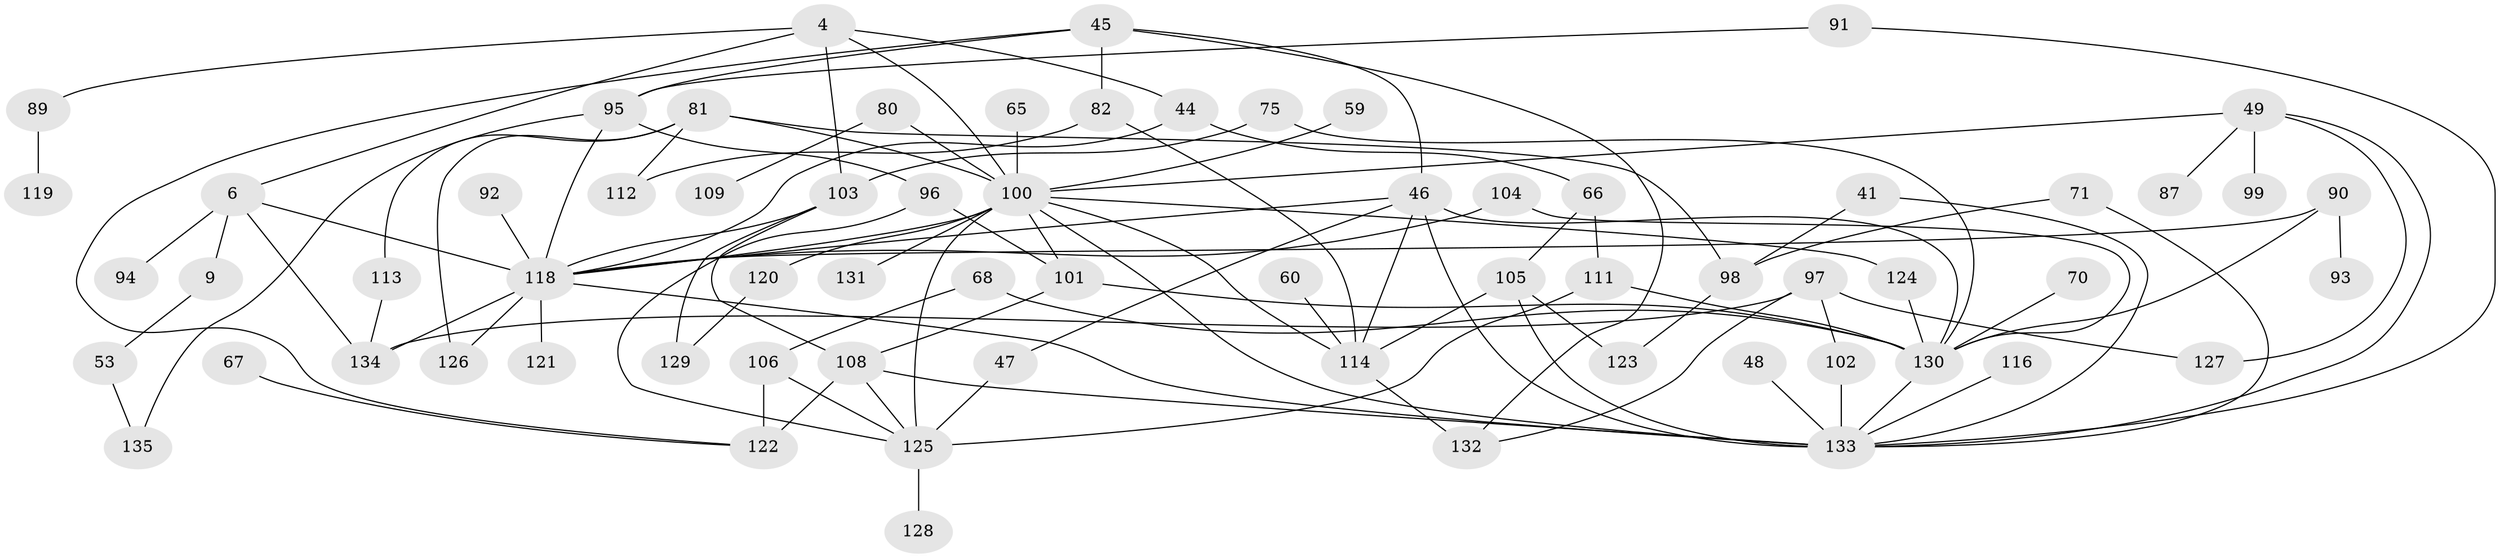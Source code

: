 // original degree distribution, {8: 0.014814814814814815, 4: 0.14074074074074075, 7: 0.022222222222222223, 3: 0.25925925925925924, 6: 0.037037037037037035, 2: 0.3037037037037037, 5: 0.07407407407407407, 1: 0.14814814814814814}
// Generated by graph-tools (version 1.1) at 2025/41/03/09/25 04:41:52]
// undirected, 67 vertices, 108 edges
graph export_dot {
graph [start="1"]
  node [color=gray90,style=filled];
  4;
  6;
  9;
  41;
  44;
  45;
  46 [super="+18"];
  47;
  48;
  49 [super="+33+42"];
  53;
  59;
  60;
  65;
  66;
  67;
  68;
  70;
  71;
  75;
  80;
  81 [super="+35"];
  82;
  87;
  89;
  90 [super="+79"];
  91;
  92;
  93;
  94;
  95;
  96 [super="+24+26"];
  97;
  98;
  99;
  100 [super="+74+78"];
  101;
  102;
  103 [super="+69"];
  104;
  105 [super="+25"];
  106;
  108 [super="+23"];
  109;
  111;
  112 [super="+37"];
  113;
  114 [super="+43+54"];
  116;
  118 [super="+50+76+115+117"];
  119;
  120 [super="+55"];
  121;
  122 [super="+31"];
  123;
  124 [super="+72"];
  125 [super="+22+88"];
  126;
  127;
  128;
  129;
  130 [super="+14+110+84"];
  131;
  132 [super="+62"];
  133 [super="+17+21+36+5+107"];
  134 [super="+86"];
  135;
  4 -- 6;
  4 -- 44;
  4 -- 89;
  4 -- 103 [weight=2];
  4 -- 100 [weight=2];
  6 -- 9;
  6 -- 94;
  6 -- 134 [weight=2];
  6 -- 118;
  9 -- 53;
  41 -- 98;
  41 -- 133;
  44 -- 66;
  44 -- 118;
  45 -- 82;
  45 -- 95;
  45 -- 122;
  45 -- 46;
  45 -- 132;
  46 -- 133;
  46 -- 47;
  46 -- 114;
  46 -- 118 [weight=2];
  46 -- 130 [weight=3];
  47 -- 125;
  48 -- 133;
  49 -- 87;
  49 -- 99 [weight=2];
  49 -- 133;
  49 -- 127;
  49 -- 100;
  53 -- 135;
  59 -- 100;
  60 -- 114;
  65 -- 100;
  66 -- 111;
  66 -- 105;
  67 -- 122;
  68 -- 106;
  68 -- 130;
  70 -- 130;
  71 -- 98;
  71 -- 133;
  75 -- 103;
  75 -- 130;
  80 -- 109;
  80 -- 100;
  81 -- 98;
  81 -- 113;
  81 -- 126;
  81 -- 112;
  81 -- 100;
  82 -- 114;
  82 -- 112;
  89 -- 119;
  90 -- 93;
  90 -- 118;
  90 -- 130;
  91 -- 95;
  91 -- 133;
  92 -- 118;
  95 -- 96;
  95 -- 135;
  95 -- 118;
  96 -- 101;
  96 -- 125;
  97 -- 102;
  97 -- 127;
  97 -- 132;
  97 -- 134;
  98 -- 123;
  100 -- 124 [weight=4];
  100 -- 131;
  100 -- 101;
  100 -- 114;
  100 -- 120 [weight=2];
  100 -- 125 [weight=3];
  100 -- 133 [weight=2];
  100 -- 118 [weight=6];
  101 -- 108;
  101 -- 130;
  102 -- 133;
  103 -- 129;
  103 -- 108;
  103 -- 118;
  104 -- 118;
  104 -- 130;
  105 -- 123;
  105 -- 114;
  105 -- 133 [weight=2];
  106 -- 122 [weight=2];
  106 -- 125;
  108 -- 122;
  108 -- 125;
  108 -- 133;
  111 -- 125;
  111 -- 130;
  113 -- 134;
  114 -- 132;
  116 -- 133;
  118 -- 133;
  118 -- 121;
  118 -- 134;
  118 -- 126;
  120 -- 129;
  124 -- 130 [weight=2];
  125 -- 128;
  130 -- 133 [weight=3];
}
